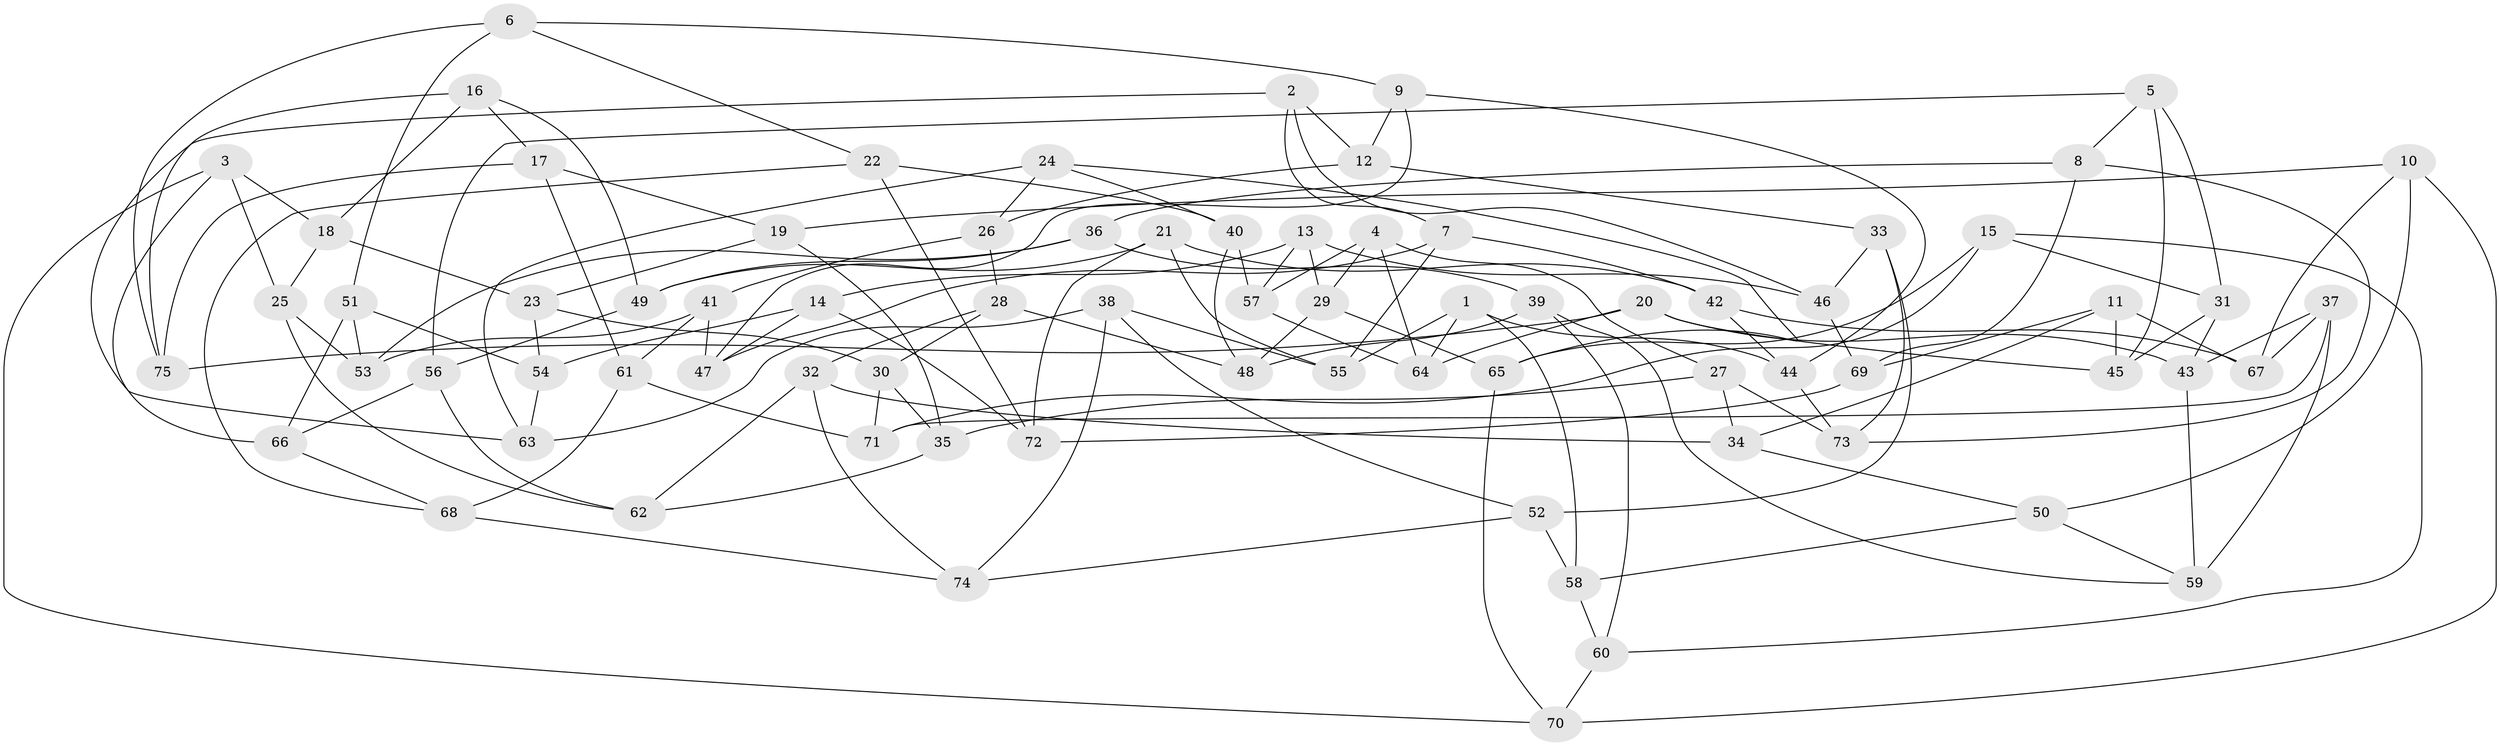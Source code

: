 // Generated by graph-tools (version 1.1) at 2025/50/03/09/25 03:50:49]
// undirected, 75 vertices, 150 edges
graph export_dot {
graph [start="1"]
  node [color=gray90,style=filled];
  1;
  2;
  3;
  4;
  5;
  6;
  7;
  8;
  9;
  10;
  11;
  12;
  13;
  14;
  15;
  16;
  17;
  18;
  19;
  20;
  21;
  22;
  23;
  24;
  25;
  26;
  27;
  28;
  29;
  30;
  31;
  32;
  33;
  34;
  35;
  36;
  37;
  38;
  39;
  40;
  41;
  42;
  43;
  44;
  45;
  46;
  47;
  48;
  49;
  50;
  51;
  52;
  53;
  54;
  55;
  56;
  57;
  58;
  59;
  60;
  61;
  62;
  63;
  64;
  65;
  66;
  67;
  68;
  69;
  70;
  71;
  72;
  73;
  74;
  75;
  1 -- 55;
  1 -- 44;
  1 -- 64;
  1 -- 58;
  2 -- 12;
  2 -- 46;
  2 -- 7;
  2 -- 63;
  3 -- 66;
  3 -- 70;
  3 -- 18;
  3 -- 25;
  4 -- 64;
  4 -- 27;
  4 -- 29;
  4 -- 57;
  5 -- 31;
  5 -- 56;
  5 -- 8;
  5 -- 45;
  6 -- 75;
  6 -- 51;
  6 -- 22;
  6 -- 9;
  7 -- 42;
  7 -- 55;
  7 -- 47;
  8 -- 69;
  8 -- 36;
  8 -- 73;
  9 -- 12;
  9 -- 47;
  9 -- 44;
  10 -- 70;
  10 -- 67;
  10 -- 50;
  10 -- 19;
  11 -- 67;
  11 -- 69;
  11 -- 34;
  11 -- 45;
  12 -- 26;
  12 -- 33;
  13 -- 29;
  13 -- 57;
  13 -- 14;
  13 -- 46;
  14 -- 47;
  14 -- 54;
  14 -- 72;
  15 -- 60;
  15 -- 71;
  15 -- 31;
  15 -- 65;
  16 -- 17;
  16 -- 18;
  16 -- 49;
  16 -- 75;
  17 -- 75;
  17 -- 19;
  17 -- 61;
  18 -- 23;
  18 -- 25;
  19 -- 35;
  19 -- 23;
  20 -- 45;
  20 -- 64;
  20 -- 43;
  20 -- 75;
  21 -- 42;
  21 -- 55;
  21 -- 72;
  21 -- 49;
  22 -- 68;
  22 -- 72;
  22 -- 40;
  23 -- 54;
  23 -- 30;
  24 -- 40;
  24 -- 63;
  24 -- 26;
  24 -- 65;
  25 -- 62;
  25 -- 53;
  26 -- 28;
  26 -- 41;
  27 -- 35;
  27 -- 34;
  27 -- 73;
  28 -- 30;
  28 -- 48;
  28 -- 32;
  29 -- 48;
  29 -- 65;
  30 -- 71;
  30 -- 35;
  31 -- 43;
  31 -- 45;
  32 -- 74;
  32 -- 62;
  32 -- 34;
  33 -- 73;
  33 -- 46;
  33 -- 52;
  34 -- 50;
  35 -- 62;
  36 -- 49;
  36 -- 53;
  36 -- 39;
  37 -- 43;
  37 -- 67;
  37 -- 71;
  37 -- 59;
  38 -- 52;
  38 -- 55;
  38 -- 74;
  38 -- 63;
  39 -- 48;
  39 -- 59;
  39 -- 60;
  40 -- 48;
  40 -- 57;
  41 -- 47;
  41 -- 53;
  41 -- 61;
  42 -- 44;
  42 -- 67;
  43 -- 59;
  44 -- 73;
  46 -- 69;
  49 -- 56;
  50 -- 59;
  50 -- 58;
  51 -- 66;
  51 -- 54;
  51 -- 53;
  52 -- 74;
  52 -- 58;
  54 -- 63;
  56 -- 62;
  56 -- 66;
  57 -- 64;
  58 -- 60;
  60 -- 70;
  61 -- 68;
  61 -- 71;
  65 -- 70;
  66 -- 68;
  68 -- 74;
  69 -- 72;
}
